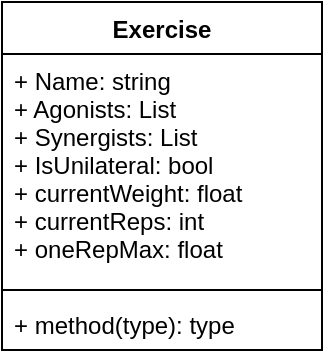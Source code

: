 <mxfile version="20.0.0" type="gitlab">
  <diagram id="vdUzllk0lGpyXmdlodZN" name="Page-1">
    <mxGraphModel dx="998" dy="548" grid="1" gridSize="10" guides="1" tooltips="1" connect="1" arrows="1" fold="1" page="1" pageScale="1" pageWidth="827" pageHeight="1169" math="0" shadow="0">
      <root>
        <mxCell id="0" />
        <mxCell id="1" parent="0" />
        <mxCell id="z_jotquKuIO6mJ_oJ7Rg-1" value="Exercise" style="swimlane;fontStyle=1;align=center;verticalAlign=top;childLayout=stackLayout;horizontal=1;startSize=26;horizontalStack=0;resizeParent=1;resizeParentMax=0;resizeLast=0;collapsible=1;marginBottom=0;" vertex="1" parent="1">
          <mxGeometry x="330" y="240" width="160" height="174" as="geometry" />
        </mxCell>
        <mxCell id="z_jotquKuIO6mJ_oJ7Rg-2" value="+ Name: string&#xa;+ Agonists: List&#xa;+ Synergists: List&#xa;+ IsUnilateral: bool&#xa;+ currentWeight: float&#xa;+ currentReps: int&#xa;+ oneRepMax: float&#xa;" style="text;strokeColor=none;fillColor=none;align=left;verticalAlign=top;spacingLeft=4;spacingRight=4;overflow=hidden;rotatable=0;points=[[0,0.5],[1,0.5]];portConstraint=eastwest;" vertex="1" parent="z_jotquKuIO6mJ_oJ7Rg-1">
          <mxGeometry y="26" width="160" height="114" as="geometry" />
        </mxCell>
        <mxCell id="z_jotquKuIO6mJ_oJ7Rg-3" value="" style="line;strokeWidth=1;fillColor=none;align=left;verticalAlign=middle;spacingTop=-1;spacingLeft=3;spacingRight=3;rotatable=0;labelPosition=right;points=[];portConstraint=eastwest;" vertex="1" parent="z_jotquKuIO6mJ_oJ7Rg-1">
          <mxGeometry y="140" width="160" height="8" as="geometry" />
        </mxCell>
        <mxCell id="z_jotquKuIO6mJ_oJ7Rg-4" value="+ method(type): type" style="text;strokeColor=none;fillColor=none;align=left;verticalAlign=top;spacingLeft=4;spacingRight=4;overflow=hidden;rotatable=0;points=[[0,0.5],[1,0.5]];portConstraint=eastwest;" vertex="1" parent="z_jotquKuIO6mJ_oJ7Rg-1">
          <mxGeometry y="148" width="160" height="26" as="geometry" />
        </mxCell>
      </root>
    </mxGraphModel>
  </diagram>
</mxfile>
